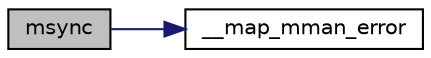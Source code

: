 digraph "msync"
{
  edge [fontname="Helvetica",fontsize="10",labelfontname="Helvetica",labelfontsize="10"];
  node [fontname="Helvetica",fontsize="10",shape=record];
  rankdir="LR";
  Node35 [label="msync",height=0.2,width=0.4,color="black", fillcolor="grey75", style="filled", fontcolor="black"];
  Node35 -> Node36 [color="midnightblue",fontsize="10",style="solid",fontname="Helvetica"];
  Node36 [label="__map_mman_error",height=0.2,width=0.4,color="black", fillcolor="white", style="filled",URL="$mman_8cpp.html#a422015702721ddd248648a2ae507a2aa"];
}
